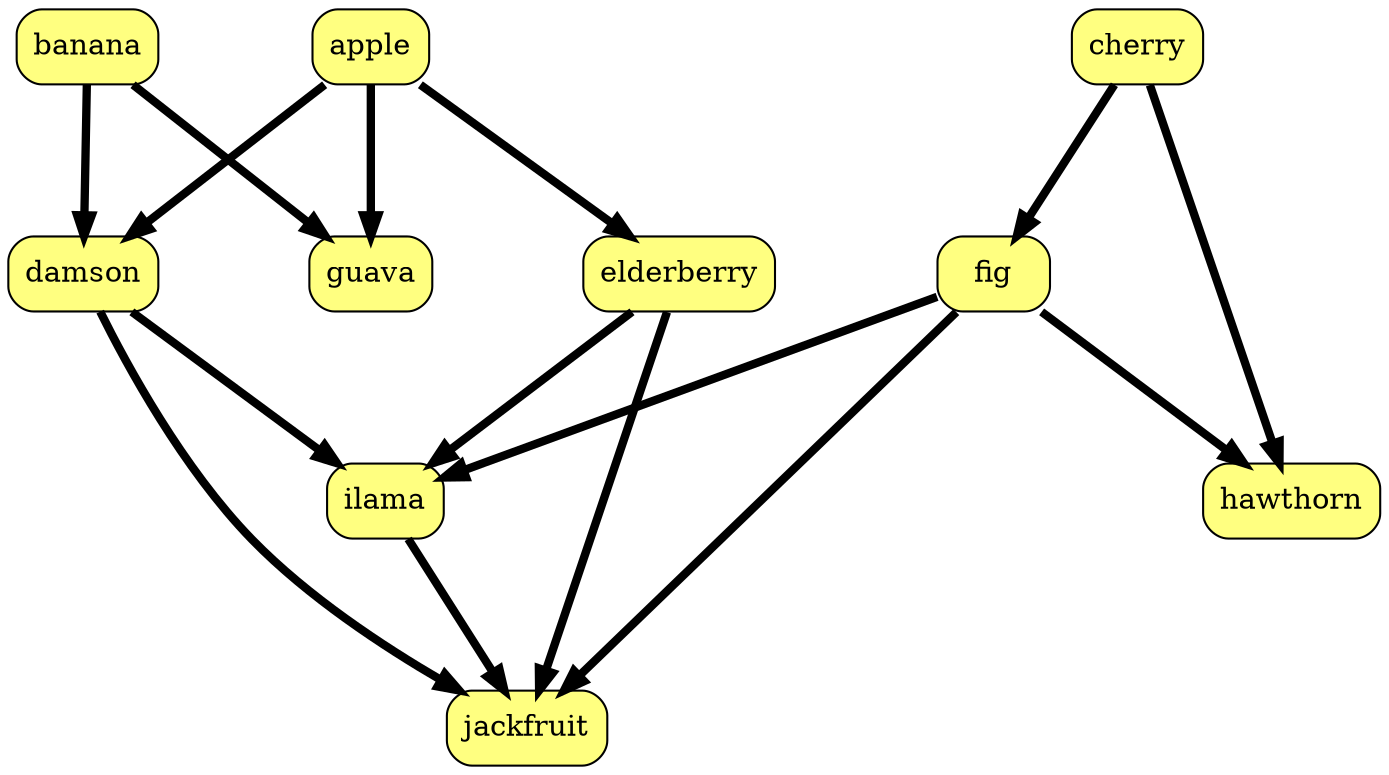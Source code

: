 digraph example
{
	graph [
		rankdir="TB"
		nodesep="1.0"
		ranksep="1.0"

		// Default link (and tooltip) for entire graph
		URL="https://neomutt.org/"
		tooltip="NeoMutt"
	]

	node [
		shape="Mrecord"
		style="rounded,filled"
		fillcolor="#ffff80"
		color="#000000"

		// Default link (and tooltip) for unlabelled nodes
		URL="https://flatcap.org/"
		tooltip="FlatCap"
	]

	edge [
		penwidth="4.0"
		arrowsize="1.0"
		color="#000000"

		// Default link (and tooltip) for unlabelled edges
		URL="https://google.org/"
		tooltip="Google"
	]

	// Link (and tooltip) on nodes
	apple      [ URL="https://apple.com"      tooltip="Apple"      ]
	banana     [ URL="https://banana.com"     tooltip="Banana"     ]
	cherry     [ URL="https://cherry.com"     tooltip="Cherry"     ]
	damson     [ URL="https://damson.com"     tooltip="Damson"     ]
	elderberry [ URL="https://elderberry.com" tooltip="Elderberry" ]
	fig        [ URL="https://fig.com"        tooltip="Fig"        ]
	guava      [ URL="https://guava.com"      tooltip="Guava"      ]
	hawthorn   [                              tooltip="Hawthorn"   ] // Tooltip only
	ilama      [ URL="https://ilama.com"                           ] // URL only
	jackfruit  [                                                   ] // Neither

	apple      -> damson     [ URL="https://montenegro.com"  tooltip="Montenegro"  ]
	apple      -> elderberry [ URL="https://slovenia.com"    tooltip="Slovenia"    ]
	apple      -> guava      [ URL="https://russia.com"      tooltip="Russia"      ]
	banana     -> damson     [ URL="https://netherlands.com" tooltip="Netherlands" ]
	banana     -> guava      [ URL="https://albania.com"     tooltip="Albania"     ]
	cherry     -> fig        [ URL="https://croatia.com"     tooltip="Croatia"     ]
	cherry     -> hawthorn   [ URL="https://serbia.com"      tooltip="Serbia"      ]
	damson     -> ilama      [ URL="https://germany.com"     tooltip="Germany"     ]
	damson     -> jackfruit  [ URL="https://turkey.com"      tooltip="Turkey"      ]
	elderberry -> ilama      [ URL="https://sweden.com"      tooltip="Sweden"      ]
	elderberry -> jackfruit  [ URL="https://portugal.com"    tooltip="Portugal"    ]
	fig        -> hawthorn   [ URL="https://spain.com"       tooltip="Spain"       ]
	fig        -> ilama      [                               tooltip="Switzerland" ] // Tooltip only 
	fig        -> jackfruit  [ URL="https://malta.com"                             ] // URL only     
	ilama      -> jackfruit  [                                                     ] // Neither      

}
